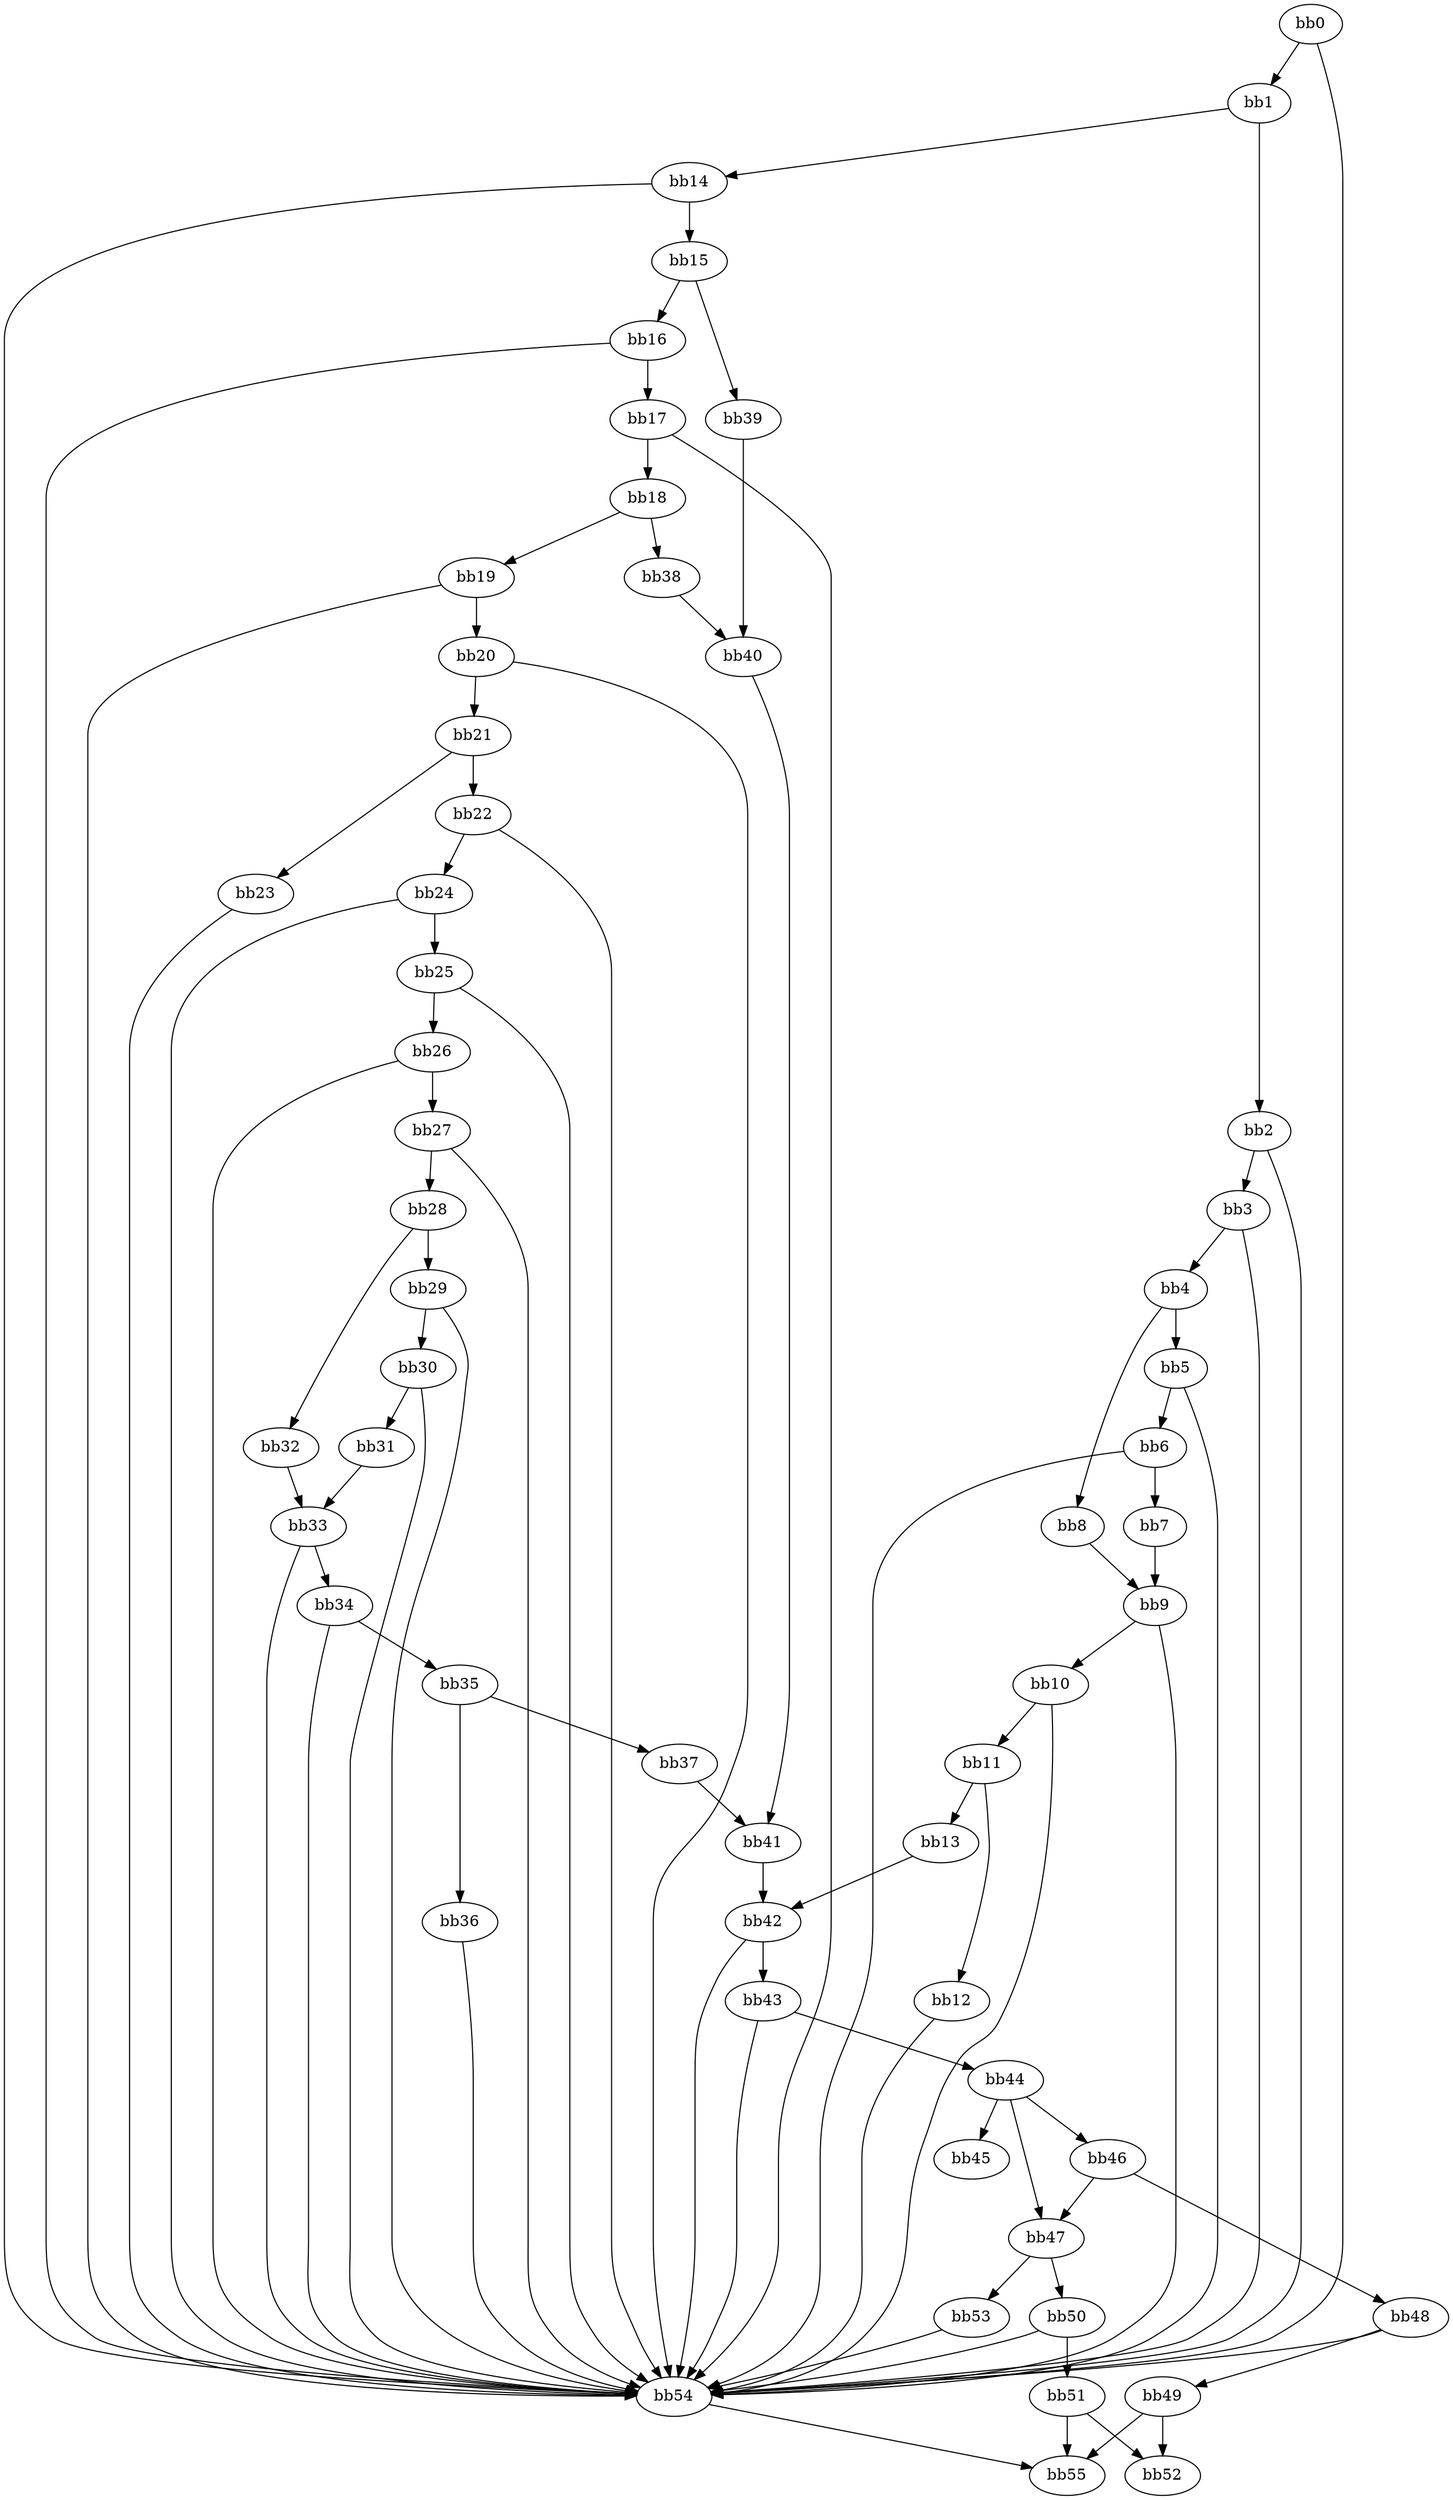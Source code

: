 digraph {
    0 [ label = "bb0\l" ]
    1 [ label = "bb1\l" ]
    2 [ label = "bb2\l" ]
    3 [ label = "bb3\l" ]
    4 [ label = "bb4\l" ]
    5 [ label = "bb5\l" ]
    6 [ label = "bb6\l" ]
    7 [ label = "bb7\l" ]
    8 [ label = "bb8\l" ]
    9 [ label = "bb9\l" ]
    10 [ label = "bb10\l" ]
    11 [ label = "bb11\l" ]
    12 [ label = "bb12\l" ]
    13 [ label = "bb13\l" ]
    14 [ label = "bb14\l" ]
    15 [ label = "bb15\l" ]
    16 [ label = "bb16\l" ]
    17 [ label = "bb17\l" ]
    18 [ label = "bb18\l" ]
    19 [ label = "bb19\l" ]
    20 [ label = "bb20\l" ]
    21 [ label = "bb21\l" ]
    22 [ label = "bb22\l" ]
    23 [ label = "bb23\l" ]
    24 [ label = "bb24\l" ]
    25 [ label = "bb25\l" ]
    26 [ label = "bb26\l" ]
    27 [ label = "bb27\l" ]
    28 [ label = "bb28\l" ]
    29 [ label = "bb29\l" ]
    30 [ label = "bb30\l" ]
    31 [ label = "bb31\l" ]
    32 [ label = "bb32\l" ]
    33 [ label = "bb33\l" ]
    34 [ label = "bb34\l" ]
    35 [ label = "bb35\l" ]
    36 [ label = "bb36\l" ]
    37 [ label = "bb37\l" ]
    38 [ label = "bb38\l" ]
    39 [ label = "bb39\l" ]
    40 [ label = "bb40\l" ]
    41 [ label = "bb41\l" ]
    42 [ label = "bb42\l" ]
    43 [ label = "bb43\l" ]
    44 [ label = "bb44\l" ]
    45 [ label = "bb45\l" ]
    46 [ label = "bb46\l" ]
    47 [ label = "bb47\l" ]
    48 [ label = "bb48\l" ]
    49 [ label = "bb49\l" ]
    50 [ label = "bb50\l" ]
    51 [ label = "bb51\l" ]
    52 [ label = "bb52\l" ]
    53 [ label = "bb53\l" ]
    54 [ label = "bb54\l" ]
    55 [ label = "bb55\l" ]
    0 -> 1 [ ]
    0 -> 54 [ ]
    1 -> 2 [ ]
    1 -> 14 [ ]
    2 -> 3 [ ]
    2 -> 54 [ ]
    3 -> 4 [ ]
    3 -> 54 [ ]
    4 -> 5 [ ]
    4 -> 8 [ ]
    5 -> 6 [ ]
    5 -> 54 [ ]
    6 -> 7 [ ]
    6 -> 54 [ ]
    7 -> 9 [ ]
    8 -> 9 [ ]
    9 -> 10 [ ]
    9 -> 54 [ ]
    10 -> 11 [ ]
    10 -> 54 [ ]
    11 -> 12 [ ]
    11 -> 13 [ ]
    12 -> 54 [ ]
    13 -> 42 [ ]
    14 -> 15 [ ]
    14 -> 54 [ ]
    15 -> 16 [ ]
    15 -> 39 [ ]
    16 -> 17 [ ]
    16 -> 54 [ ]
    17 -> 18 [ ]
    17 -> 54 [ ]
    18 -> 19 [ ]
    18 -> 38 [ ]
    19 -> 20 [ ]
    19 -> 54 [ ]
    20 -> 21 [ ]
    20 -> 54 [ ]
    21 -> 22 [ ]
    21 -> 23 [ ]
    22 -> 24 [ ]
    22 -> 54 [ ]
    23 -> 54 [ ]
    24 -> 25 [ ]
    24 -> 54 [ ]
    25 -> 26 [ ]
    25 -> 54 [ ]
    26 -> 27 [ ]
    26 -> 54 [ ]
    27 -> 28 [ ]
    27 -> 54 [ ]
    28 -> 29 [ ]
    28 -> 32 [ ]
    29 -> 30 [ ]
    29 -> 54 [ ]
    30 -> 31 [ ]
    30 -> 54 [ ]
    31 -> 33 [ ]
    32 -> 33 [ ]
    33 -> 34 [ ]
    33 -> 54 [ ]
    34 -> 35 [ ]
    34 -> 54 [ ]
    35 -> 36 [ ]
    35 -> 37 [ ]
    36 -> 54 [ ]
    37 -> 41 [ ]
    38 -> 40 [ ]
    39 -> 40 [ ]
    40 -> 41 [ ]
    41 -> 42 [ ]
    42 -> 43 [ ]
    42 -> 54 [ ]
    43 -> 44 [ ]
    43 -> 54 [ ]
    44 -> 45 [ ]
    44 -> 46 [ ]
    44 -> 47 [ ]
    46 -> 47 [ ]
    46 -> 48 [ ]
    47 -> 50 [ ]
    47 -> 53 [ ]
    48 -> 49 [ ]
    48 -> 54 [ ]
    49 -> 52 [ ]
    49 -> 55 [ ]
    50 -> 51 [ ]
    50 -> 54 [ ]
    51 -> 52 [ ]
    51 -> 55 [ ]
    53 -> 54 [ ]
    54 -> 55 [ ]
}

